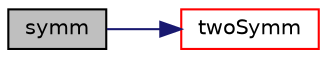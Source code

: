 digraph "symm"
{
  bgcolor="transparent";
  edge [fontname="Helvetica",fontsize="10",labelfontname="Helvetica",labelfontsize="10"];
  node [fontname="Helvetica",fontsize="10",shape=record];
  rankdir="LR";
  Node89650 [label="symm",height=0.2,width=0.4,color="black", fillcolor="grey75", style="filled", fontcolor="black"];
  Node89650 -> Node89651 [color="midnightblue",fontsize="10",style="solid",fontname="Helvetica"];
  Node89651 [label="twoSymm",height=0.2,width=0.4,color="red",URL="$a21851.html#a446550beb700669a32e76d9b87d5e043"];
}
